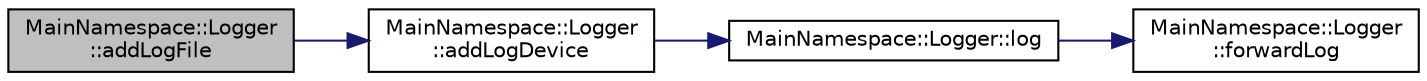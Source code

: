 digraph "MainNamespace::Logger::addLogFile"
{
 // INTERACTIVE_SVG=YES
 // LATEX_PDF_SIZE
  edge [fontname="Helvetica",fontsize="10",labelfontname="Helvetica",labelfontsize="10"];
  node [fontname="Helvetica",fontsize="10",shape=record];
  rankdir="LR";
  Node1 [label="MainNamespace::Logger\l::addLogFile",height=0.2,width=0.4,color="black", fillcolor="grey75", style="filled", fontcolor="black",tooltip="Add a logger for a given file. The logs are appended to it."];
  Node1 -> Node2 [color="midnightblue",fontsize="10",style="solid",fontname="Helvetica"];
  Node2 [label="MainNamespace::Logger\l::addLogDevice",height=0.2,width=0.4,color="black", fillcolor="white", style="filled",URL="$namespace_main_namespace_1_1_logger.html#ae523bc006e85ca3d2c6e5fc3406475d9",tooltip="Add a logging device."];
  Node2 -> Node3 [color="midnightblue",fontsize="10",style="solid",fontname="Helvetica"];
  Node3 [label="MainNamespace::Logger::log",height=0.2,width=0.4,color="black", fillcolor="white", style="filled",URL="$namespace_main_namespace_1_1_logger.html#afbb4cc2d8b498e71fcb228f0da8309a1",tooltip=" "];
  Node3 -> Node4 [color="midnightblue",fontsize="10",style="solid",fontname="Helvetica"];
  Node4 [label="MainNamespace::Logger\l::forwardLog",height=0.2,width=0.4,color="black", fillcolor="white", style="filled",URL="$namespace_main_namespace_1_1_logger.html#af052b0198f333fca77f0837a511ec7f7",tooltip=" "];
}
